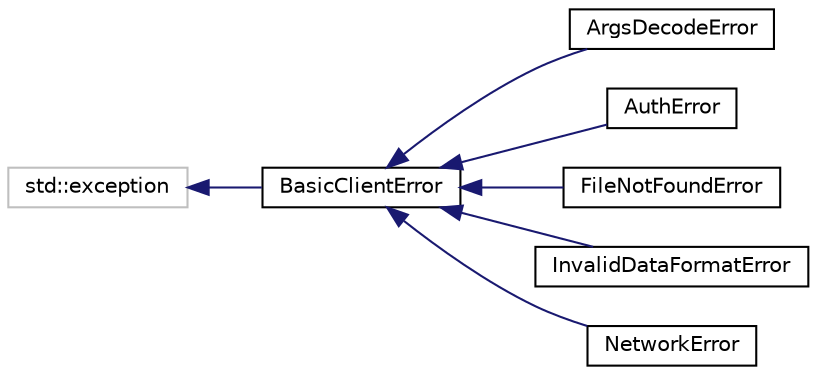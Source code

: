 digraph "Иерархия классов. Графический вид."
{
 // LATEX_PDF_SIZE
  edge [fontname="Helvetica",fontsize="10",labelfontname="Helvetica",labelfontsize="10"];
  node [fontname="Helvetica",fontsize="10",shape=record];
  rankdir="LR";
  Node0 [label="std::exception",height=0.2,width=0.4,color="grey75", fillcolor="white", style="filled",tooltip=" "];
  Node0 -> Node1 [dir="back",color="midnightblue",fontsize="10",style="solid",fontname="Helvetica"];
  Node1 [label="BasicClientError",height=0.2,width=0.4,color="black", fillcolor="white", style="filled",URL="$classBasicClientError.html",tooltip="Базовый класс для клиентских ошибок."];
  Node1 -> Node2 [dir="back",color="midnightblue",fontsize="10",style="solid",fontname="Helvetica"];
  Node2 [label="ArgsDecodeError",height=0.2,width=0.4,color="black", fillcolor="white", style="filled",URL="$classArgsDecodeError.html",tooltip="Класс для обработки ошибок декодирования аргументов."];
  Node1 -> Node3 [dir="back",color="midnightblue",fontsize="10",style="solid",fontname="Helvetica"];
  Node3 [label="AuthError",height=0.2,width=0.4,color="black", fillcolor="white", style="filled",URL="$classAuthError.html",tooltip="Класс для обработки ошибок аутентификации."];
  Node1 -> Node4 [dir="back",color="midnightblue",fontsize="10",style="solid",fontname="Helvetica"];
  Node4 [label="FileNotFoundError",height=0.2,width=0.4,color="black", fillcolor="white", style="filled",URL="$classFileNotFoundError.html",tooltip="Класс для обработки ошибок \"файл не найден\"."];
  Node1 -> Node5 [dir="back",color="midnightblue",fontsize="10",style="solid",fontname="Helvetica"];
  Node5 [label="InvalidDataFormatError",height=0.2,width=0.4,color="black", fillcolor="white", style="filled",URL="$classInvalidDataFormatError.html",tooltip="Класс для обработки ошибок некорректного формата данных."];
  Node1 -> Node6 [dir="back",color="midnightblue",fontsize="10",style="solid",fontname="Helvetica"];
  Node6 [label="NetworkError",height=0.2,width=0.4,color="black", fillcolor="white", style="filled",URL="$classNetworkError.html",tooltip="Класс для обработки сетевых ошибок."];
}
